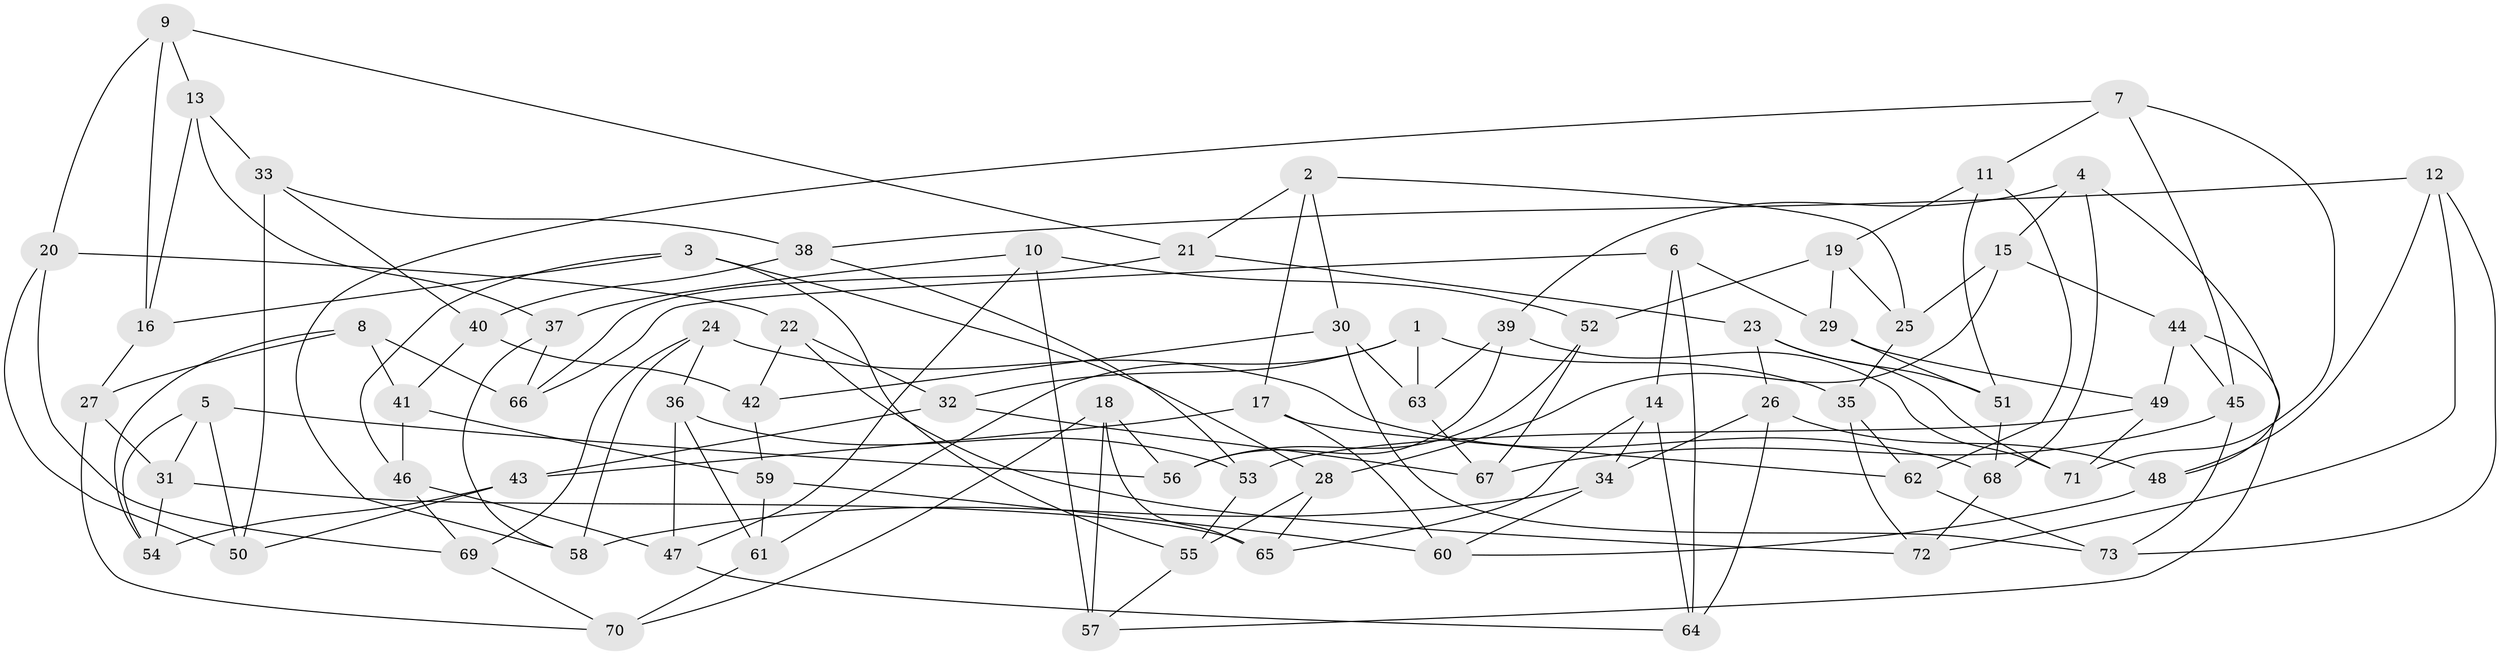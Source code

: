 // Generated by graph-tools (version 1.1) at 2025/16/03/09/25 04:16:38]
// undirected, 73 vertices, 146 edges
graph export_dot {
graph [start="1"]
  node [color=gray90,style=filled];
  1;
  2;
  3;
  4;
  5;
  6;
  7;
  8;
  9;
  10;
  11;
  12;
  13;
  14;
  15;
  16;
  17;
  18;
  19;
  20;
  21;
  22;
  23;
  24;
  25;
  26;
  27;
  28;
  29;
  30;
  31;
  32;
  33;
  34;
  35;
  36;
  37;
  38;
  39;
  40;
  41;
  42;
  43;
  44;
  45;
  46;
  47;
  48;
  49;
  50;
  51;
  52;
  53;
  54;
  55;
  56;
  57;
  58;
  59;
  60;
  61;
  62;
  63;
  64;
  65;
  66;
  67;
  68;
  69;
  70;
  71;
  72;
  73;
  1 -- 35;
  1 -- 63;
  1 -- 32;
  1 -- 61;
  2 -- 30;
  2 -- 17;
  2 -- 25;
  2 -- 21;
  3 -- 46;
  3 -- 55;
  3 -- 16;
  3 -- 28;
  4 -- 68;
  4 -- 48;
  4 -- 15;
  4 -- 39;
  5 -- 56;
  5 -- 54;
  5 -- 50;
  5 -- 31;
  6 -- 64;
  6 -- 29;
  6 -- 14;
  6 -- 66;
  7 -- 45;
  7 -- 71;
  7 -- 58;
  7 -- 11;
  8 -- 27;
  8 -- 41;
  8 -- 54;
  8 -- 66;
  9 -- 21;
  9 -- 16;
  9 -- 20;
  9 -- 13;
  10 -- 57;
  10 -- 37;
  10 -- 52;
  10 -- 47;
  11 -- 51;
  11 -- 62;
  11 -- 19;
  12 -- 72;
  12 -- 38;
  12 -- 73;
  12 -- 48;
  13 -- 37;
  13 -- 16;
  13 -- 33;
  14 -- 65;
  14 -- 34;
  14 -- 64;
  15 -- 44;
  15 -- 25;
  15 -- 28;
  16 -- 27;
  17 -- 43;
  17 -- 60;
  17 -- 62;
  18 -- 56;
  18 -- 70;
  18 -- 65;
  18 -- 57;
  19 -- 29;
  19 -- 52;
  19 -- 25;
  20 -- 50;
  20 -- 69;
  20 -- 22;
  21 -- 66;
  21 -- 23;
  22 -- 72;
  22 -- 32;
  22 -- 42;
  23 -- 71;
  23 -- 26;
  23 -- 51;
  24 -- 68;
  24 -- 58;
  24 -- 36;
  24 -- 69;
  25 -- 35;
  26 -- 34;
  26 -- 64;
  26 -- 48;
  27 -- 31;
  27 -- 70;
  28 -- 65;
  28 -- 55;
  29 -- 51;
  29 -- 49;
  30 -- 63;
  30 -- 73;
  30 -- 42;
  31 -- 54;
  31 -- 65;
  32 -- 43;
  32 -- 67;
  33 -- 50;
  33 -- 40;
  33 -- 38;
  34 -- 60;
  34 -- 58;
  35 -- 62;
  35 -- 72;
  36 -- 61;
  36 -- 53;
  36 -- 47;
  37 -- 58;
  37 -- 66;
  38 -- 53;
  38 -- 40;
  39 -- 56;
  39 -- 71;
  39 -- 63;
  40 -- 41;
  40 -- 42;
  41 -- 59;
  41 -- 46;
  42 -- 59;
  43 -- 50;
  43 -- 54;
  44 -- 49;
  44 -- 57;
  44 -- 45;
  45 -- 73;
  45 -- 67;
  46 -- 47;
  46 -- 69;
  47 -- 64;
  48 -- 60;
  49 -- 71;
  49 -- 53;
  51 -- 68;
  52 -- 67;
  52 -- 56;
  53 -- 55;
  55 -- 57;
  59 -- 60;
  59 -- 61;
  61 -- 70;
  62 -- 73;
  63 -- 67;
  68 -- 72;
  69 -- 70;
}
